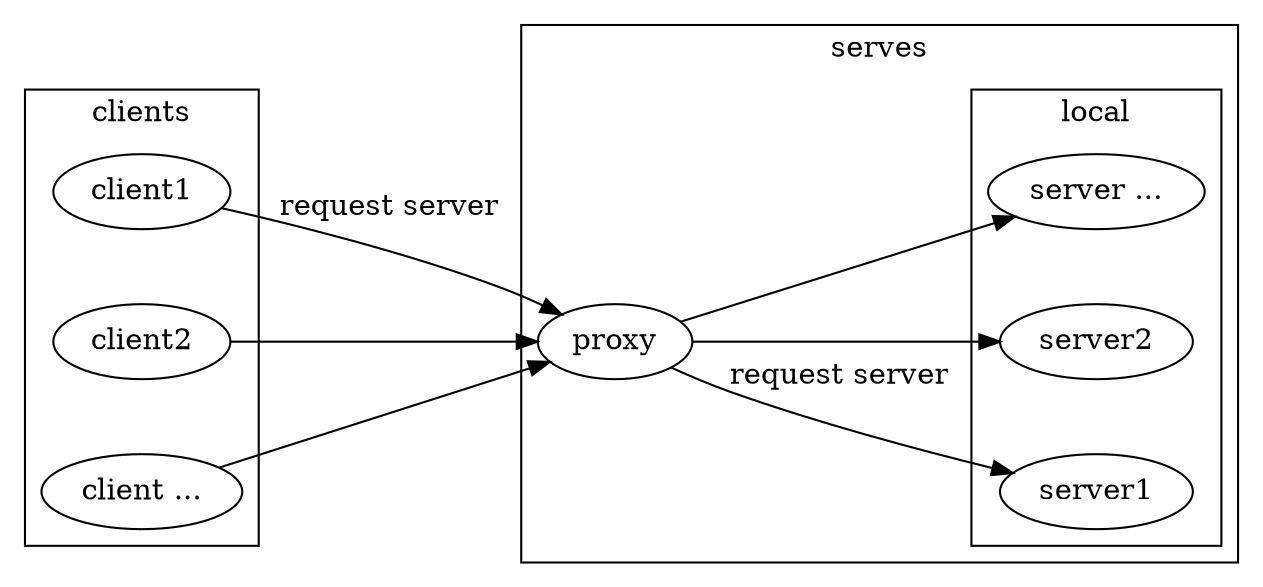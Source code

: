 digraph "classes" {
    charset="utf-8"
    nodesep = .5;
    rankdir = LR;    //指定绘图的方向 (LR从左到右绘制)

    subgraph cluster_1{
        label="clients"
        client1
        client2
        "client ..."
    }

    subgraph cluster_2{
        label="serves"
        proxy
        subgraph cluster_3{
            label="local"
            server1
            server2
            "server ..."
        }
    }


    edge [label="request server"]
    client1 -> proxy

    edge [label=""]
    client2 -> proxy
    "client ..." -> proxy

    edge [label="request server"]
    proxy -> server1

    edge [label=""]
    proxy -> server2
    proxy -> "server ..."
}